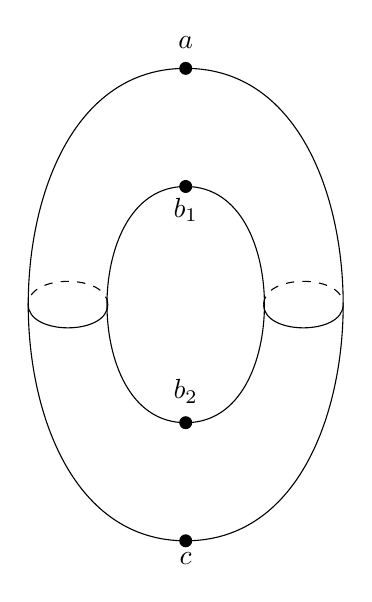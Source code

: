 \begin{tikzpicture}
	%Draw the torus
	\draw [] (0,3) to [out=0,in=90] (2,0) to [out=270,in=0] (0,-3) to [out=180,in=270] (-2,0) to [out=90,in=180] (0,3);
	\draw [] (1,0) to [out=270,in=0] (0,-1.5) to [out=180,in=270] (-1,0) to [out=90,in=180] (0,1.5) to [out=0,in=90] (1,0);
	\draw [] (-2,0) to [out=270,in=270] (-0.99,0);
	\draw [dashed] (-0.99,0) to [out=90,in=90] (-2,0);
	\draw [] (2,0) to [out=270,in=270] (0.99,0);
	\draw [dashed] (0.99,0) to [out=90,in=90] (2,0);

	%Critical point a
	\draw [fill] (0,3) circle [radius=0.75mm]
	node [label={[above]$a$}] {};
	%Critical point b_1
	\draw [fill] (0,1.5) circle [radius=0.75mm]
	node [label={[below,yshift=-1.5mm]$b_1$}] {};
	%Critical point b_2
	\draw [fill] (0,-1.5) circle [radius=0.75mm]
	node [label={[above]$b_2$}] {};
	%Critical point c
	\draw [fill] (0,-3) circle [radius=0.75mm]
	node [label={[below,yshift=-1.5mm]$c$}] {};
\end{tikzpicture}
